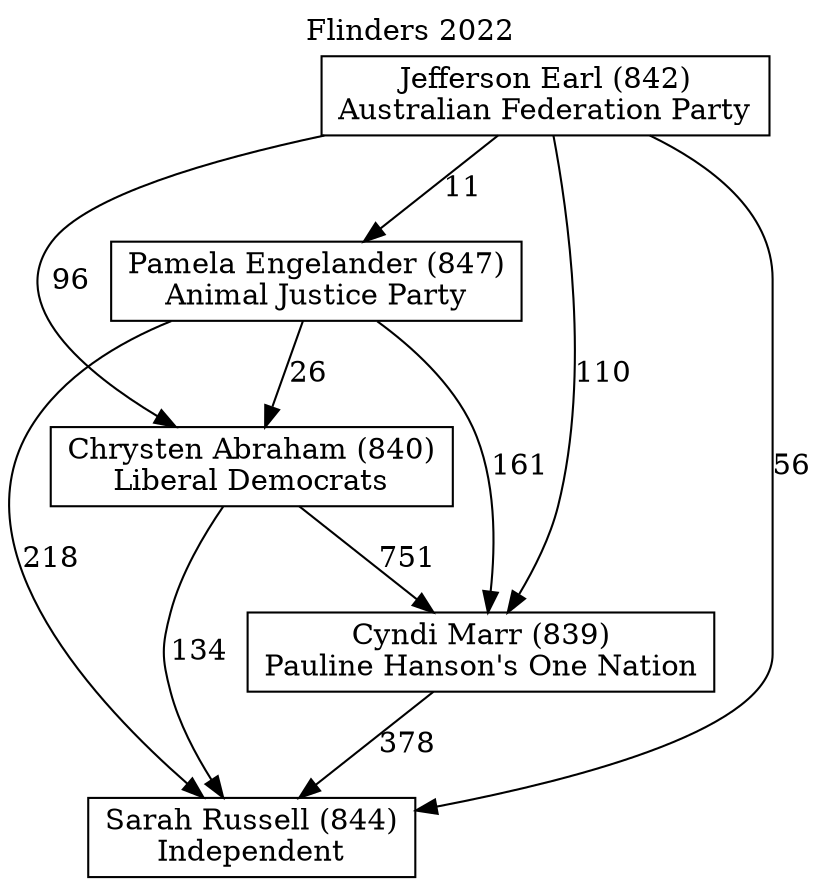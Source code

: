 // House preference flow
digraph "Sarah Russell (844)_Flinders_2022" {
	graph [label="Flinders 2022" labelloc=t mclimit=10]
	node [shape=box]
	"Cyndi Marr (839)" [label="Cyndi Marr (839)
Pauline Hanson's One Nation"]
	"Jefferson Earl (842)" [label="Jefferson Earl (842)
Australian Federation Party"]
	"Chrysten Abraham (840)" [label="Chrysten Abraham (840)
Liberal Democrats"]
	"Pamela Engelander (847)" [label="Pamela Engelander (847)
Animal Justice Party"]
	"Sarah Russell (844)" [label="Sarah Russell (844)
Independent"]
	"Jefferson Earl (842)" -> "Pamela Engelander (847)" [label=11]
	"Chrysten Abraham (840)" -> "Cyndi Marr (839)" [label=751]
	"Pamela Engelander (847)" -> "Cyndi Marr (839)" [label=161]
	"Pamela Engelander (847)" -> "Chrysten Abraham (840)" [label=26]
	"Cyndi Marr (839)" -> "Sarah Russell (844)" [label=378]
	"Pamela Engelander (847)" -> "Sarah Russell (844)" [label=218]
	"Jefferson Earl (842)" -> "Cyndi Marr (839)" [label=110]
	"Jefferson Earl (842)" -> "Chrysten Abraham (840)" [label=96]
	"Jefferson Earl (842)" -> "Sarah Russell (844)" [label=56]
	"Chrysten Abraham (840)" -> "Sarah Russell (844)" [label=134]
}
